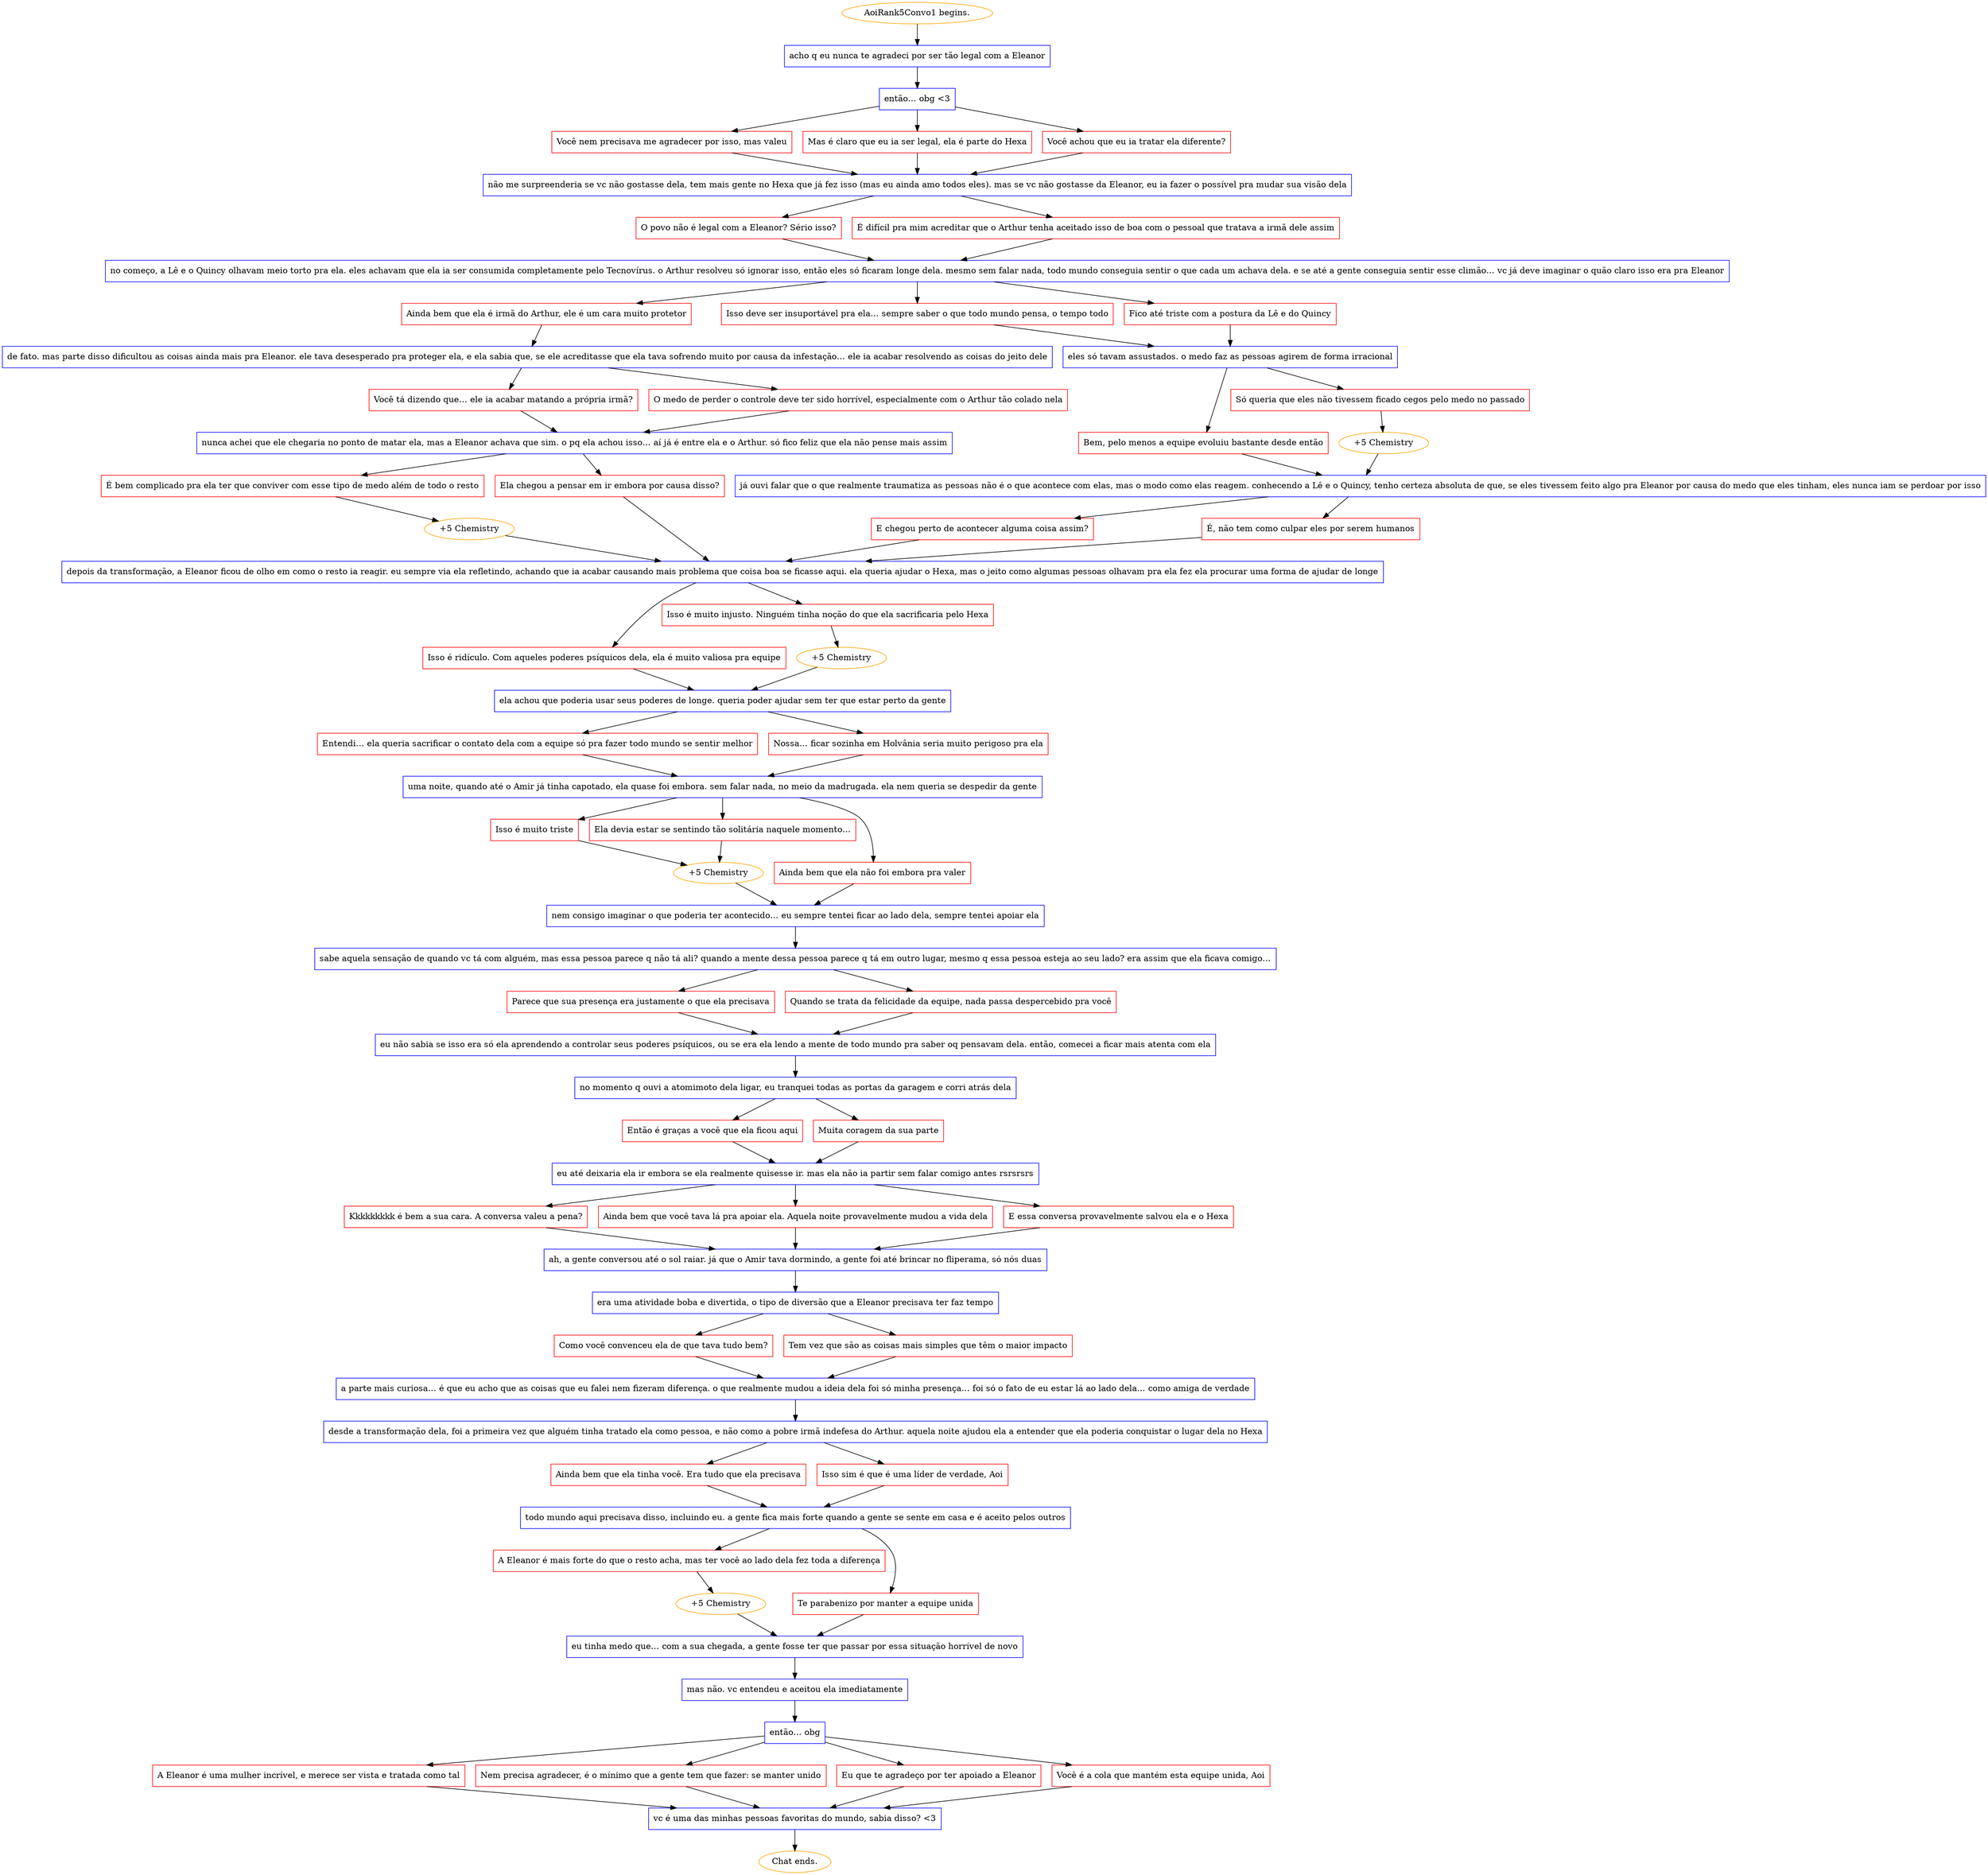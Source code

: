 digraph {
	"AoiRank5Convo1 begins." [color=orange];
		"AoiRank5Convo1 begins." -> j3701662996;
	j3701662996 [label="acho q eu nunca te agradeci por ser tão legal com a Eleanor",shape=box,color=blue];
		j3701662996 -> j3536212536;
	j3536212536 [label="então… obg <3",shape=box,color=blue];
		j3536212536 -> j1687217218;
		j3536212536 -> j1515480590;
		j3536212536 -> j1522381743;
	j1687217218 [label="Você nem precisava me agradecer por isso, mas valeu",shape=box,color=red];
		j1687217218 -> j3434190865;
	j1515480590 [label="Mas é claro que eu ia ser legal, ela é parte do Hexa",shape=box,color=red];
		j1515480590 -> j3434190865;
	j1522381743 [label="Você achou que eu ia tratar ela diferente?",shape=box,color=red];
		j1522381743 -> j3434190865;
	j3434190865 [label="não me surpreenderia se vc não gostasse dela, tem mais gente no Hexa que já fez isso (mas eu ainda amo todos eles). mas se vc não gostasse da Eleanor, eu ia fazer o possível pra mudar sua visão dela",shape=box,color=blue];
		j3434190865 -> j3565661797;
		j3434190865 -> j1175698134;
	j3565661797 [label="O povo não é legal com a Eleanor? Sério isso?",shape=box,color=red];
		j3565661797 -> j1493701005;
	j1175698134 [label="É difícil pra mim acreditar que o Arthur tenha aceitado isso de boa com o pessoal que tratava a irmã dele assim",shape=box,color=red];
		j1175698134 -> j1493701005;
	j1493701005 [label="no começo, a Lê e o Quincy olhavam meio torto pra ela. eles achavam que ela ia ser consumida completamente pelo Tecnovírus. o Arthur resolveu só ignorar isso, então eles só ficaram longe dela. mesmo sem falar nada, todo mundo conseguia sentir o que cada um achava dela. e se até a gente conseguia sentir esse climão… vc já deve imaginar o quão claro isso era pra Eleanor",shape=box,color=blue];
		j1493701005 -> j1130109151;
		j1493701005 -> j2442738482;
		j1493701005 -> j124255094;
	j1130109151 [label="Ainda bem que ela é irmã do Arthur, ele é um cara muito protetor",shape=box,color=red];
		j1130109151 -> j815639827;
	j2442738482 [label="Isso deve ser insuportável pra ela… sempre saber o que todo mundo pensa, o tempo todo",shape=box,color=red];
		j2442738482 -> j2164488399;
	j124255094 [label="Fico até triste com a postura da Lê e do Quincy",shape=box,color=red];
		j124255094 -> j2164488399;
	j815639827 [label="de fato. mas parte disso dificultou as coisas ainda mais pra Eleanor. ele tava desesperado pra proteger ela, e ela sabia que, se ele acreditasse que ela tava sofrendo muito por causa da infestação… ele ia acabar resolvendo as coisas do jeito dele",shape=box,color=blue];
		j815639827 -> j2354469257;
		j815639827 -> j3496799909;
	j2164488399 [label="eles só tavam assustados. o medo faz as pessoas agirem de forma irracional",shape=box,color=blue];
		j2164488399 -> j253701629;
		j2164488399 -> j352592879;
	j2354469257 [label="Você tá dizendo que… ele ia acabar matando a própria irmã?",shape=box,color=red];
		j2354469257 -> j722079759;
	j3496799909 [label="O medo de perder o controle deve ter sido horrível, especialmente com o Arthur tão colado nela",shape=box,color=red];
		j3496799909 -> j722079759;
	j253701629 [label="Bem, pelo menos a equipe evoluiu bastante desde então",shape=box,color=red];
		j253701629 -> j3086870904;
	j352592879 [label="Só queria que eles não tivessem ficado cegos pelo medo no passado",shape=box,color=red];
		j352592879 -> j1228831024;
	j722079759 [label="nunca achei que ele chegaria no ponto de matar ela, mas a Eleanor achava que sim. o pq ela achou isso… aí já é entre ela e o Arthur. só fico feliz que ela não pense mais assim",shape=box,color=blue];
		j722079759 -> j371554071;
		j722079759 -> j2169678419;
	j3086870904 [label="já ouvi falar que o que realmente traumatiza as pessoas não é o que acontece com elas, mas o modo como elas reagem. conhecendo a Lê e o Quincy, tenho certeza absoluta de que, se eles tivessem feito algo pra Eleanor por causa do medo que eles tinham, eles nunca iam se perdoar por isso",shape=box,color=blue];
		j3086870904 -> j1497053116;
		j3086870904 -> j1212330251;
	j1228831024 [label="+5 Chemistry",color=orange];
		j1228831024 -> j3086870904;
	j371554071 [label="É bem complicado pra ela ter que conviver com esse tipo de medo além de todo o resto",shape=box,color=red];
		j371554071 -> j210622443;
	j2169678419 [label="Ela chegou a pensar em ir embora por causa disso?",shape=box,color=red];
		j2169678419 -> j3734360643;
	j1497053116 [label="E chegou perto de acontecer alguma coisa assim?",shape=box,color=red];
		j1497053116 -> j3734360643;
	j1212330251 [label="É, não tem como culpar eles por serem humanos",shape=box,color=red];
		j1212330251 -> j3734360643;
	j210622443 [label="+5 Chemistry",color=orange];
		j210622443 -> j3734360643;
	j3734360643 [label="depois da transformação, a Eleanor ficou de olho em como o resto ia reagir. eu sempre via ela refletindo, achando que ia acabar causando mais problema que coisa boa se ficasse aqui. ela queria ajudar o Hexa, mas o jeito como algumas pessoas olhavam pra ela fez ela procurar uma forma de ajudar de longe",shape=box,color=blue];
		j3734360643 -> j608362356;
		j3734360643 -> j1108670020;
	j608362356 [label="Isso é ridículo. Com aqueles poderes psíquicos dela, ela é muito valiosa pra equipe",shape=box,color=red];
		j608362356 -> j3998318771;
	j1108670020 [label="Isso é muito injusto. Ninguém tinha noção do que ela sacrificaria pelo Hexa",shape=box,color=red];
		j1108670020 -> j3530385966;
	j3998318771 [label="ela achou que poderia usar seus poderes de longe. queria poder ajudar sem ter que estar perto da gente",shape=box,color=blue];
		j3998318771 -> j4004699143;
		j3998318771 -> j657314470;
	j3530385966 [label="+5 Chemistry",color=orange];
		j3530385966 -> j3998318771;
	j4004699143 [label="Entendi… ela queria sacrificar o contato dela com a equipe só pra fazer todo mundo se sentir melhor",shape=box,color=red];
		j4004699143 -> j3732285934;
	j657314470 [label="Nossa… ficar sozinha em Holvânia seria muito perigoso pra ela",shape=box,color=red];
		j657314470 -> j3732285934;
	j3732285934 [label="uma noite, quando até o Amir já tinha capotado, ela quase foi embora. sem falar nada, no meio da madrugada. ela nem queria se despedir da gente",shape=box,color=blue];
		j3732285934 -> j927545537;
		j3732285934 -> j2893511720;
		j3732285934 -> j303669990;
	j927545537 [label="Isso é muito triste",shape=box,color=red];
		j927545537 -> j2132492234;
	j2893511720 [label="Ainda bem que ela não foi embora pra valer",shape=box,color=red];
		j2893511720 -> j1769729127;
	j303669990 [label="Ela devia estar se sentindo tão solitária naquele momento…",shape=box,color=red];
		j303669990 -> j2132492234;
	j2132492234 [label="+5 Chemistry",color=orange];
		j2132492234 -> j1769729127;
	j1769729127 [label="nem consigo imaginar o que poderia ter acontecido… eu sempre tentei ficar ao lado dela, sempre tentei apoiar ela",shape=box,color=blue];
		j1769729127 -> j3628476436;
	j3628476436 [label="sabe aquela sensação de quando vc tá com alguém, mas essa pessoa parece q não tá ali? quando a mente dessa pessoa parece q tá em outro lugar, mesmo q essa pessoa esteja ao seu lado? era assim que ela ficava comigo…",shape=box,color=blue];
		j3628476436 -> j3885116169;
		j3628476436 -> j510842820;
	j3885116169 [label="Parece que sua presença era justamente o que ela precisava",shape=box,color=red];
		j3885116169 -> j88471434;
	j510842820 [label="Quando se trata da felicidade da equipe, nada passa despercebido pra você",shape=box,color=red];
		j510842820 -> j88471434;
	j88471434 [label="eu não sabia se isso era só ela aprendendo a controlar seus poderes psíquicos, ou se era ela lendo a mente de todo mundo pra saber oq pensavam dela. então, comecei a ficar mais atenta com ela",shape=box,color=blue];
		j88471434 -> j2628070462;
	j2628070462 [label="no momento q ouvi a atomimoto dela ligar, eu tranquei todas as portas da garagem e corri atrás dela",shape=box,color=blue];
		j2628070462 -> j3956593964;
		j2628070462 -> j2961267775;
	j3956593964 [label="Então é graças a você que ela ficou aqui",shape=box,color=red];
		j3956593964 -> j1251915089;
	j2961267775 [label="Muita coragem da sua parte",shape=box,color=red];
		j2961267775 -> j1251915089;
	j1251915089 [label="eu até deixaria ela ir embora se ela realmente quisesse ir. mas ela não ia partir sem falar comigo antes rsrsrsrs",shape=box,color=blue];
		j1251915089 -> j3420757191;
		j1251915089 -> j4019276079;
		j1251915089 -> j2940837992;
	j3420757191 [label="Kkkkkkkkk é bem a sua cara. A conversa valeu a pena?",shape=box,color=red];
		j3420757191 -> j1808190228;
	j4019276079 [label="Ainda bem que você tava lá pra apoiar ela. Aquela noite provavelmente mudou a vida dela",shape=box,color=red];
		j4019276079 -> j1808190228;
	j2940837992 [label="E essa conversa provavelmente salvou ela e o Hexa",shape=box,color=red];
		j2940837992 -> j1808190228;
	j1808190228 [label="ah, a gente conversou até o sol raiar. já que o Amir tava dormindo, a gente foi até brincar no fliperama, só nós duas",shape=box,color=blue];
		j1808190228 -> j600705120;
	j600705120 [label="era uma atividade boba e divertida, o tipo de diversão que a Eleanor precisava ter faz tempo",shape=box,color=blue];
		j600705120 -> j177847051;
		j600705120 -> j922818524;
	j177847051 [label="Como você convenceu ela de que tava tudo bem?",shape=box,color=red];
		j177847051 -> j2102062108;
	j922818524 [label="Tem vez que são as coisas mais simples que têm o maior impacto",shape=box,color=red];
		j922818524 -> j2102062108;
	j2102062108 [label="a parte mais curiosa… é que eu acho que as coisas que eu falei nem fizeram diferença. o que realmente mudou a ideia dela foi só minha presença… foi só o fato de eu estar lá ao lado dela… como amiga de verdade",shape=box,color=blue];
		j2102062108 -> j3134354619;
	j3134354619 [label="desde a transformação dela, foi a primeira vez que alguém tinha tratado ela como pessoa, e não como a pobre irmã indefesa do Arthur. aquela noite ajudou ela a entender que ela poderia conquistar o lugar dela no Hexa",shape=box,color=blue];
		j3134354619 -> j507917876;
		j3134354619 -> j3665655724;
	j507917876 [label="Ainda bem que ela tinha você. Era tudo que ela precisava",shape=box,color=red];
		j507917876 -> j3465409264;
	j3665655724 [label="Isso sim é que é uma líder de verdade, Aoi",shape=box,color=red];
		j3665655724 -> j3465409264;
	j3465409264 [label="todo mundo aqui precisava disso, incluindo eu. a gente fica mais forte quando a gente se sente em casa e é aceito pelos outros",shape=box,color=blue];
		j3465409264 -> j4045165914;
		j3465409264 -> j271761071;
	j4045165914 [label="A Eleanor é mais forte do que o resto acha, mas ter você ao lado dela fez toda a diferença",shape=box,color=red];
		j4045165914 -> j3864750249;
	j271761071 [label="Te parabenizo por manter a equipe unida",shape=box,color=red];
		j271761071 -> j328478924;
	j3864750249 [label="+5 Chemistry",color=orange];
		j3864750249 -> j328478924;
	j328478924 [label="eu tinha medo que… com a sua chegada, a gente fosse ter que passar por essa situação horrível de novo",shape=box,color=blue];
		j328478924 -> j3409000734;
	j3409000734 [label="mas não. vc entendeu e aceitou ela imediatamente",shape=box,color=blue];
		j3409000734 -> j1338339306;
	j1338339306 [label="então… obg",shape=box,color=blue];
		j1338339306 -> j2099329304;
		j1338339306 -> j1736714289;
		j1338339306 -> j55357848;
		j1338339306 -> j2042525356;
	j2099329304 [label="A Eleanor é uma mulher incrível, e merece ser vista e tratada como tal",shape=box,color=red];
		j2099329304 -> j3618430273;
	j1736714289 [label="Nem precisa agradecer, é o mínimo que a gente tem que fazer: se manter unido",shape=box,color=red];
		j1736714289 -> j3618430273;
	j55357848 [label="Eu que te agradeço por ter apoiado a Eleanor",shape=box,color=red];
		j55357848 -> j3618430273;
	j2042525356 [label="Você é a cola que mantém esta equipe unida, Aoi",shape=box,color=red];
		j2042525356 -> j3618430273;
	j3618430273 [label="vc é uma das minhas pessoas favoritas do mundo, sabia disso? <3",shape=box,color=blue];
		j3618430273 -> "Chat ends.";
	"Chat ends." [color=orange];
}